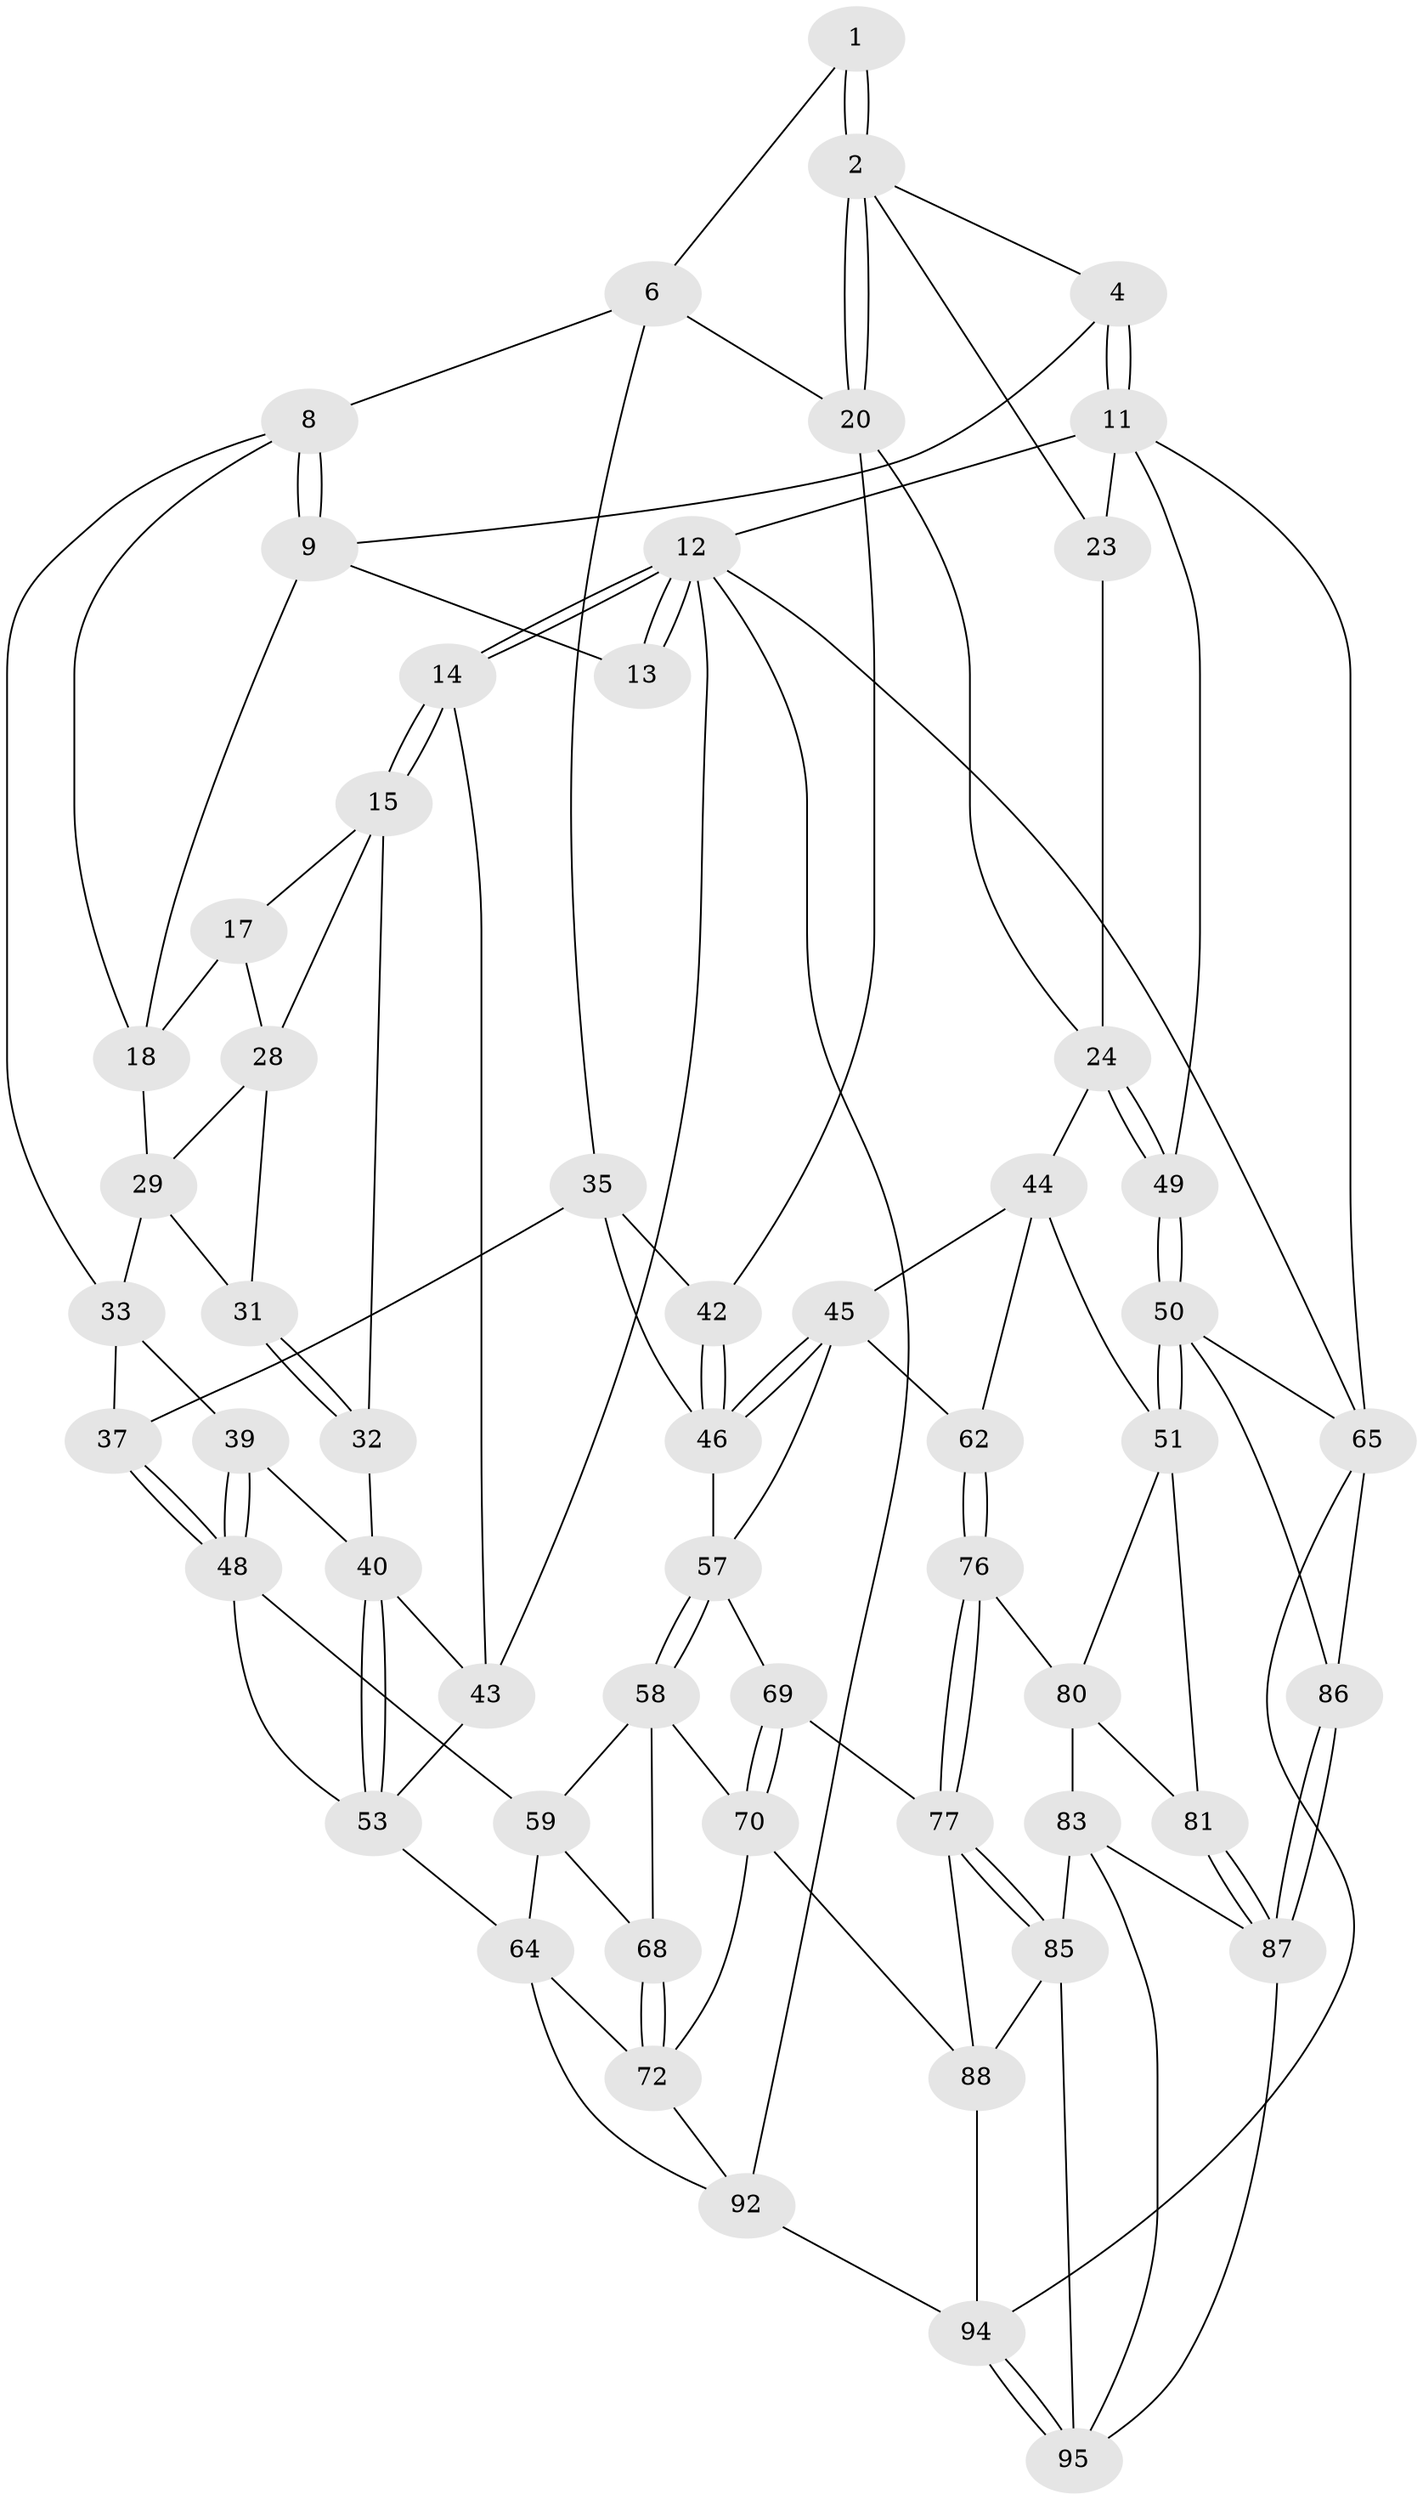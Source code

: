 // original degree distribution, {3: 0.030612244897959183, 6: 0.19387755102040816, 4: 0.19387755102040816, 5: 0.5816326530612245}
// Generated by graph-tools (version 1.1) at 2025/42/03/06/25 10:42:26]
// undirected, 57 vertices, 131 edges
graph export_dot {
graph [start="1"]
  node [color=gray90,style=filled];
  1 [pos="+0.6502435890702283+0"];
  2 [pos="+0.7700407635185087+0.14075610206683478",super="+3"];
  4 [pos="+0.9512350020975142+0",super="+5"];
  6 [pos="+0.6435160952796511+0",super="+7"];
  8 [pos="+0.47399007905638474+0.19529343245685812",super="+26"];
  9 [pos="+0.40290716963460604+0",super="+10"];
  11 [pos="+1+0",super="+22"];
  12 [pos="+0+0",super="+71"];
  13 [pos="+0.2712034535807794+0"];
  14 [pos="+0+0.029724345708007978"];
  15 [pos="+0.014220776097199479+0.15981637630388154",super="+16"];
  17 [pos="+0.1847986398331391+0.015631132866347083",super="+19"];
  18 [pos="+0.27508830375094157+0.1357936805415793",super="+27"];
  20 [pos="+0.72542174162355+0.2944838121175938",super="+21"];
  23 [pos="+0.8803457272586204+0.12071800218976726"];
  24 [pos="+0.7723802352209985+0.3117759438381053",super="+25"];
  28 [pos="+0.18157589169093116+0.1854898183331047",super="+30"];
  29 [pos="+0.2585128843378139+0.24626951079944143",super="+34"];
  31 [pos="+0.15194006035317137+0.32553628507958143"];
  32 [pos="+0.1044568147047511+0.35185405537995623"];
  33 [pos="+0.29197298203982824+0.34723831677403544",super="+38"];
  35 [pos="+0.5557132926472697+0.2960261696054326",super="+36"];
  37 [pos="+0.4042753214631772+0.42483282077210277"];
  39 [pos="+0.1980166315841896+0.4403025658011561"];
  40 [pos="+0.13572341172182412+0.44762216811792443",super="+41"];
  42 [pos="+0.5715168333441479+0.2987081398283954"];
  43 [pos="+0+0.4384260674370814",super="+55"];
  44 [pos="+0.7595803115295493+0.4610231274726651",super="+52"];
  45 [pos="+0.6677284993065864+0.574418793973077",super="+60"];
  46 [pos="+0.6124362650964444+0.5312810616935951",super="+47"];
  48 [pos="+0.31119892713478464+0.534096904888334",super="+56"];
  49 [pos="+1+0.32473546277025134"];
  50 [pos="+1+0.606740126356628",super="+66"];
  51 [pos="+1+0.6236440969782867",super="+79"];
  53 [pos="+0.12287765958563189+0.5095098991833131",super="+54"];
  57 [pos="+0.48501460685492004+0.6141973806943231",super="+61"];
  58 [pos="+0.4590886132985047+0.6204999352953428",super="+67"];
  59 [pos="+0.2967683975606952+0.5998774637146922",super="+63"];
  62 [pos="+0.7243285407240091+0.6760772013157204"];
  64 [pos="+0.15321362201030234+0.7393435260111452",super="+74"];
  65 [pos="+1+1",super="+93"];
  68 [pos="+0.34166079698507795+0.6815106761638441"];
  69 [pos="+0.5223836295306751+0.7225693107024306"];
  70 [pos="+0.4556102733123949+0.8273072439487467",super="+75"];
  72 [pos="+0.3986250678835779+0.8441812711337587",super="+73"];
  76 [pos="+0.7249343885515956+0.7192869046361751"];
  77 [pos="+0.6811013932302891+0.764839502196357",super="+78"];
  80 [pos="+0.7344295401896606+0.726003021530421",super="+82"];
  81 [pos="+0.838566016040895+0.7784958120769833"];
  83 [pos="+0.7790993281601274+0.8862654659174662",super="+84"];
  85 [pos="+0.6812586952704742+0.8296494683003381",super="+90"];
  86 [pos="+0.9529077839428357+0.8628334110012644"];
  87 [pos="+0.9011166224264966+0.853725513363546",super="+91"];
  88 [pos="+0.5413896564739901+0.8781655726561282",super="+89"];
  92 [pos="+0+1",super="+98"];
  94 [pos="+0.781840110987813+1",super="+97"];
  95 [pos="+0.7630280101207063+1",super="+96"];
  1 -- 2;
  1 -- 2;
  1 -- 6;
  2 -- 20;
  2 -- 20;
  2 -- 4;
  2 -- 23;
  4 -- 11;
  4 -- 11;
  4 -- 9;
  6 -- 20;
  6 -- 8;
  6 -- 35;
  8 -- 9;
  8 -- 9;
  8 -- 33;
  8 -- 18;
  9 -- 18;
  9 -- 13;
  11 -- 12;
  11 -- 65;
  11 -- 49;
  11 -- 23;
  12 -- 13;
  12 -- 13;
  12 -- 14;
  12 -- 14;
  12 -- 65;
  12 -- 92;
  12 -- 43;
  14 -- 15;
  14 -- 15;
  14 -- 43;
  15 -- 32;
  15 -- 17;
  15 -- 28;
  17 -- 18;
  17 -- 28;
  18 -- 29;
  20 -- 42;
  20 -- 24;
  23 -- 24;
  24 -- 49;
  24 -- 49;
  24 -- 44;
  28 -- 29;
  28 -- 31;
  29 -- 33;
  29 -- 31;
  31 -- 32;
  31 -- 32;
  32 -- 40;
  33 -- 37;
  33 -- 39;
  35 -- 42;
  35 -- 37;
  35 -- 46;
  37 -- 48;
  37 -- 48;
  39 -- 40;
  39 -- 48;
  39 -- 48;
  40 -- 53;
  40 -- 53;
  40 -- 43;
  42 -- 46;
  42 -- 46;
  43 -- 53;
  44 -- 45;
  44 -- 51;
  44 -- 62;
  45 -- 46;
  45 -- 46;
  45 -- 57;
  45 -- 62;
  46 -- 57;
  48 -- 59;
  48 -- 53;
  49 -- 50;
  49 -- 50;
  50 -- 51;
  50 -- 51;
  50 -- 65;
  50 -- 86;
  51 -- 80;
  51 -- 81;
  53 -- 64;
  57 -- 58;
  57 -- 58;
  57 -- 69;
  58 -- 59;
  58 -- 68;
  58 -- 70;
  59 -- 64;
  59 -- 68;
  62 -- 76;
  62 -- 76;
  64 -- 72;
  64 -- 92;
  65 -- 86;
  65 -- 94;
  68 -- 72;
  68 -- 72;
  69 -- 70;
  69 -- 70;
  69 -- 77;
  70 -- 72;
  70 -- 88;
  72 -- 92;
  76 -- 77;
  76 -- 77;
  76 -- 80;
  77 -- 85;
  77 -- 85;
  77 -- 88;
  80 -- 81;
  80 -- 83;
  81 -- 87;
  81 -- 87;
  83 -- 87;
  83 -- 85;
  83 -- 95;
  85 -- 88;
  85 -- 95;
  86 -- 87;
  86 -- 87;
  87 -- 95;
  88 -- 94;
  92 -- 94;
  94 -- 95;
  94 -- 95;
}
